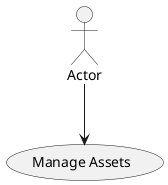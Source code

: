 @startuml


usecase "Manage Assets" as ManageAssets

Actor "Actor" as Actor

Actor --> ManageAssets



@enduml
